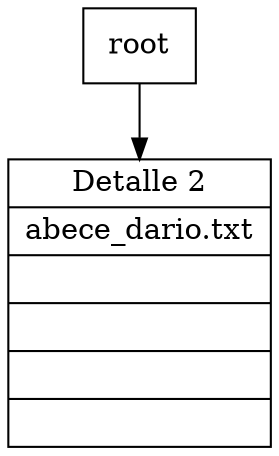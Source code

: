 digraph g{
root[shape = box];
root -> detalle2;
detalle2 [shape = record label = "{Detalle 2 | <archdet20> abece_dario.txt |  |  |  | }"];
}